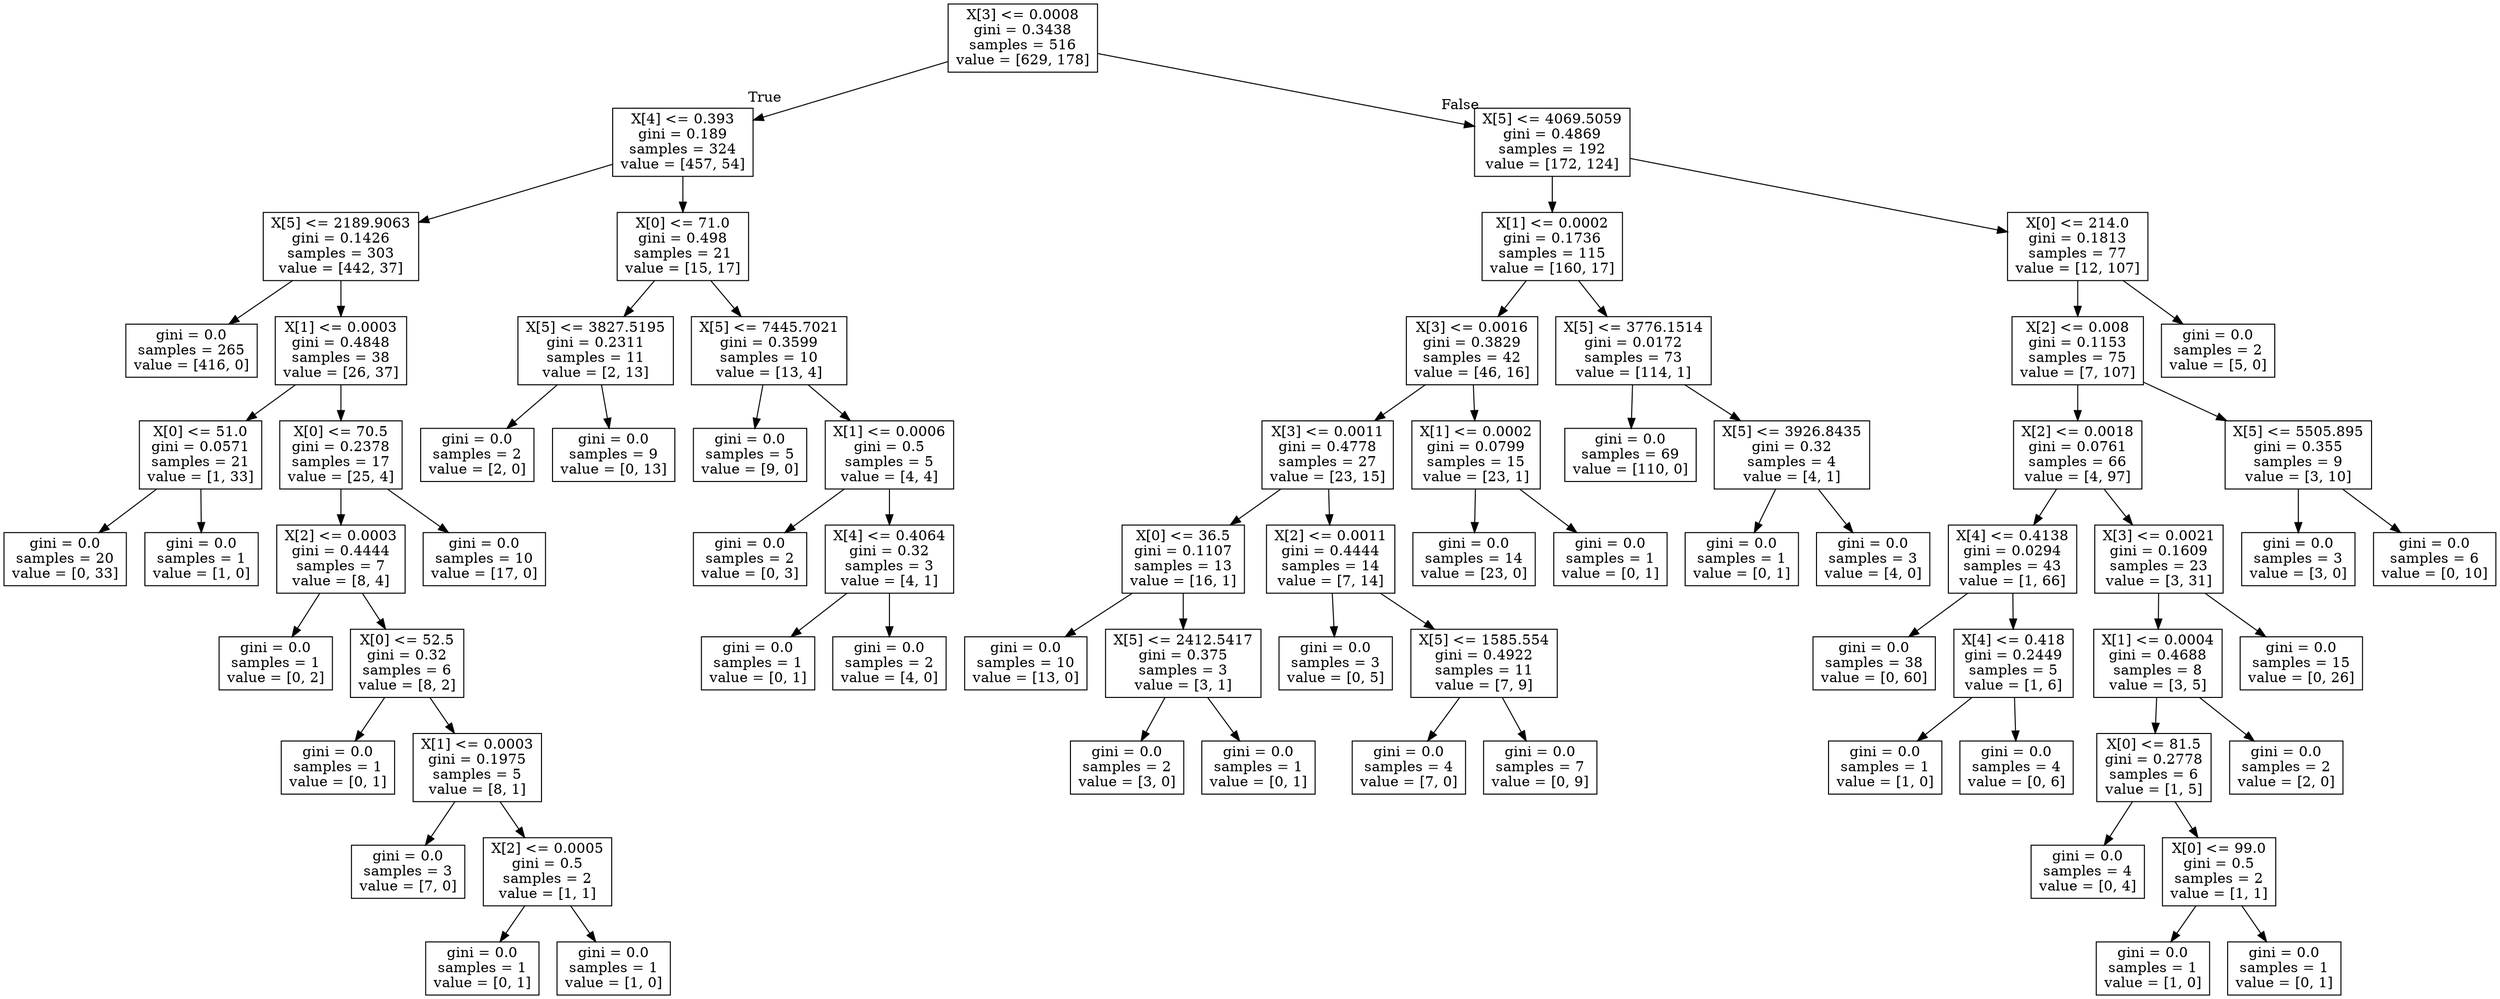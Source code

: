 digraph Tree {
node [shape=box] ;
0 [label="X[3] <= 0.0008\ngini = 0.3438\nsamples = 516\nvalue = [629, 178]"] ;
1 [label="X[4] <= 0.393\ngini = 0.189\nsamples = 324\nvalue = [457, 54]"] ;
0 -> 1 [labeldistance=2.5, labelangle=45, headlabel="True"] ;
2 [label="X[5] <= 2189.9063\ngini = 0.1426\nsamples = 303\nvalue = [442, 37]"] ;
1 -> 2 ;
3 [label="gini = 0.0\nsamples = 265\nvalue = [416, 0]"] ;
2 -> 3 ;
4 [label="X[1] <= 0.0003\ngini = 0.4848\nsamples = 38\nvalue = [26, 37]"] ;
2 -> 4 ;
5 [label="X[0] <= 51.0\ngini = 0.0571\nsamples = 21\nvalue = [1, 33]"] ;
4 -> 5 ;
6 [label="gini = 0.0\nsamples = 20\nvalue = [0, 33]"] ;
5 -> 6 ;
7 [label="gini = 0.0\nsamples = 1\nvalue = [1, 0]"] ;
5 -> 7 ;
8 [label="X[0] <= 70.5\ngini = 0.2378\nsamples = 17\nvalue = [25, 4]"] ;
4 -> 8 ;
9 [label="X[2] <= 0.0003\ngini = 0.4444\nsamples = 7\nvalue = [8, 4]"] ;
8 -> 9 ;
10 [label="gini = 0.0\nsamples = 1\nvalue = [0, 2]"] ;
9 -> 10 ;
11 [label="X[0] <= 52.5\ngini = 0.32\nsamples = 6\nvalue = [8, 2]"] ;
9 -> 11 ;
12 [label="gini = 0.0\nsamples = 1\nvalue = [0, 1]"] ;
11 -> 12 ;
13 [label="X[1] <= 0.0003\ngini = 0.1975\nsamples = 5\nvalue = [8, 1]"] ;
11 -> 13 ;
14 [label="gini = 0.0\nsamples = 3\nvalue = [7, 0]"] ;
13 -> 14 ;
15 [label="X[2] <= 0.0005\ngini = 0.5\nsamples = 2\nvalue = [1, 1]"] ;
13 -> 15 ;
16 [label="gini = 0.0\nsamples = 1\nvalue = [0, 1]"] ;
15 -> 16 ;
17 [label="gini = 0.0\nsamples = 1\nvalue = [1, 0]"] ;
15 -> 17 ;
18 [label="gini = 0.0\nsamples = 10\nvalue = [17, 0]"] ;
8 -> 18 ;
19 [label="X[0] <= 71.0\ngini = 0.498\nsamples = 21\nvalue = [15, 17]"] ;
1 -> 19 ;
20 [label="X[5] <= 3827.5195\ngini = 0.2311\nsamples = 11\nvalue = [2, 13]"] ;
19 -> 20 ;
21 [label="gini = 0.0\nsamples = 2\nvalue = [2, 0]"] ;
20 -> 21 ;
22 [label="gini = 0.0\nsamples = 9\nvalue = [0, 13]"] ;
20 -> 22 ;
23 [label="X[5] <= 7445.7021\ngini = 0.3599\nsamples = 10\nvalue = [13, 4]"] ;
19 -> 23 ;
24 [label="gini = 0.0\nsamples = 5\nvalue = [9, 0]"] ;
23 -> 24 ;
25 [label="X[1] <= 0.0006\ngini = 0.5\nsamples = 5\nvalue = [4, 4]"] ;
23 -> 25 ;
26 [label="gini = 0.0\nsamples = 2\nvalue = [0, 3]"] ;
25 -> 26 ;
27 [label="X[4] <= 0.4064\ngini = 0.32\nsamples = 3\nvalue = [4, 1]"] ;
25 -> 27 ;
28 [label="gini = 0.0\nsamples = 1\nvalue = [0, 1]"] ;
27 -> 28 ;
29 [label="gini = 0.0\nsamples = 2\nvalue = [4, 0]"] ;
27 -> 29 ;
30 [label="X[5] <= 4069.5059\ngini = 0.4869\nsamples = 192\nvalue = [172, 124]"] ;
0 -> 30 [labeldistance=2.5, labelangle=-45, headlabel="False"] ;
31 [label="X[1] <= 0.0002\ngini = 0.1736\nsamples = 115\nvalue = [160, 17]"] ;
30 -> 31 ;
32 [label="X[3] <= 0.0016\ngini = 0.3829\nsamples = 42\nvalue = [46, 16]"] ;
31 -> 32 ;
33 [label="X[3] <= 0.0011\ngini = 0.4778\nsamples = 27\nvalue = [23, 15]"] ;
32 -> 33 ;
34 [label="X[0] <= 36.5\ngini = 0.1107\nsamples = 13\nvalue = [16, 1]"] ;
33 -> 34 ;
35 [label="gini = 0.0\nsamples = 10\nvalue = [13, 0]"] ;
34 -> 35 ;
36 [label="X[5] <= 2412.5417\ngini = 0.375\nsamples = 3\nvalue = [3, 1]"] ;
34 -> 36 ;
37 [label="gini = 0.0\nsamples = 2\nvalue = [3, 0]"] ;
36 -> 37 ;
38 [label="gini = 0.0\nsamples = 1\nvalue = [0, 1]"] ;
36 -> 38 ;
39 [label="X[2] <= 0.0011\ngini = 0.4444\nsamples = 14\nvalue = [7, 14]"] ;
33 -> 39 ;
40 [label="gini = 0.0\nsamples = 3\nvalue = [0, 5]"] ;
39 -> 40 ;
41 [label="X[5] <= 1585.554\ngini = 0.4922\nsamples = 11\nvalue = [7, 9]"] ;
39 -> 41 ;
42 [label="gini = 0.0\nsamples = 4\nvalue = [7, 0]"] ;
41 -> 42 ;
43 [label="gini = 0.0\nsamples = 7\nvalue = [0, 9]"] ;
41 -> 43 ;
44 [label="X[1] <= 0.0002\ngini = 0.0799\nsamples = 15\nvalue = [23, 1]"] ;
32 -> 44 ;
45 [label="gini = 0.0\nsamples = 14\nvalue = [23, 0]"] ;
44 -> 45 ;
46 [label="gini = 0.0\nsamples = 1\nvalue = [0, 1]"] ;
44 -> 46 ;
47 [label="X[5] <= 3776.1514\ngini = 0.0172\nsamples = 73\nvalue = [114, 1]"] ;
31 -> 47 ;
48 [label="gini = 0.0\nsamples = 69\nvalue = [110, 0]"] ;
47 -> 48 ;
49 [label="X[5] <= 3926.8435\ngini = 0.32\nsamples = 4\nvalue = [4, 1]"] ;
47 -> 49 ;
50 [label="gini = 0.0\nsamples = 1\nvalue = [0, 1]"] ;
49 -> 50 ;
51 [label="gini = 0.0\nsamples = 3\nvalue = [4, 0]"] ;
49 -> 51 ;
52 [label="X[0] <= 214.0\ngini = 0.1813\nsamples = 77\nvalue = [12, 107]"] ;
30 -> 52 ;
53 [label="X[2] <= 0.008\ngini = 0.1153\nsamples = 75\nvalue = [7, 107]"] ;
52 -> 53 ;
54 [label="X[2] <= 0.0018\ngini = 0.0761\nsamples = 66\nvalue = [4, 97]"] ;
53 -> 54 ;
55 [label="X[4] <= 0.4138\ngini = 0.0294\nsamples = 43\nvalue = [1, 66]"] ;
54 -> 55 ;
56 [label="gini = 0.0\nsamples = 38\nvalue = [0, 60]"] ;
55 -> 56 ;
57 [label="X[4] <= 0.418\ngini = 0.2449\nsamples = 5\nvalue = [1, 6]"] ;
55 -> 57 ;
58 [label="gini = 0.0\nsamples = 1\nvalue = [1, 0]"] ;
57 -> 58 ;
59 [label="gini = 0.0\nsamples = 4\nvalue = [0, 6]"] ;
57 -> 59 ;
60 [label="X[3] <= 0.0021\ngini = 0.1609\nsamples = 23\nvalue = [3, 31]"] ;
54 -> 60 ;
61 [label="X[1] <= 0.0004\ngini = 0.4688\nsamples = 8\nvalue = [3, 5]"] ;
60 -> 61 ;
62 [label="X[0] <= 81.5\ngini = 0.2778\nsamples = 6\nvalue = [1, 5]"] ;
61 -> 62 ;
63 [label="gini = 0.0\nsamples = 4\nvalue = [0, 4]"] ;
62 -> 63 ;
64 [label="X[0] <= 99.0\ngini = 0.5\nsamples = 2\nvalue = [1, 1]"] ;
62 -> 64 ;
65 [label="gini = 0.0\nsamples = 1\nvalue = [1, 0]"] ;
64 -> 65 ;
66 [label="gini = 0.0\nsamples = 1\nvalue = [0, 1]"] ;
64 -> 66 ;
67 [label="gini = 0.0\nsamples = 2\nvalue = [2, 0]"] ;
61 -> 67 ;
68 [label="gini = 0.0\nsamples = 15\nvalue = [0, 26]"] ;
60 -> 68 ;
69 [label="X[5] <= 5505.895\ngini = 0.355\nsamples = 9\nvalue = [3, 10]"] ;
53 -> 69 ;
70 [label="gini = 0.0\nsamples = 3\nvalue = [3, 0]"] ;
69 -> 70 ;
71 [label="gini = 0.0\nsamples = 6\nvalue = [0, 10]"] ;
69 -> 71 ;
72 [label="gini = 0.0\nsamples = 2\nvalue = [5, 0]"] ;
52 -> 72 ;
}